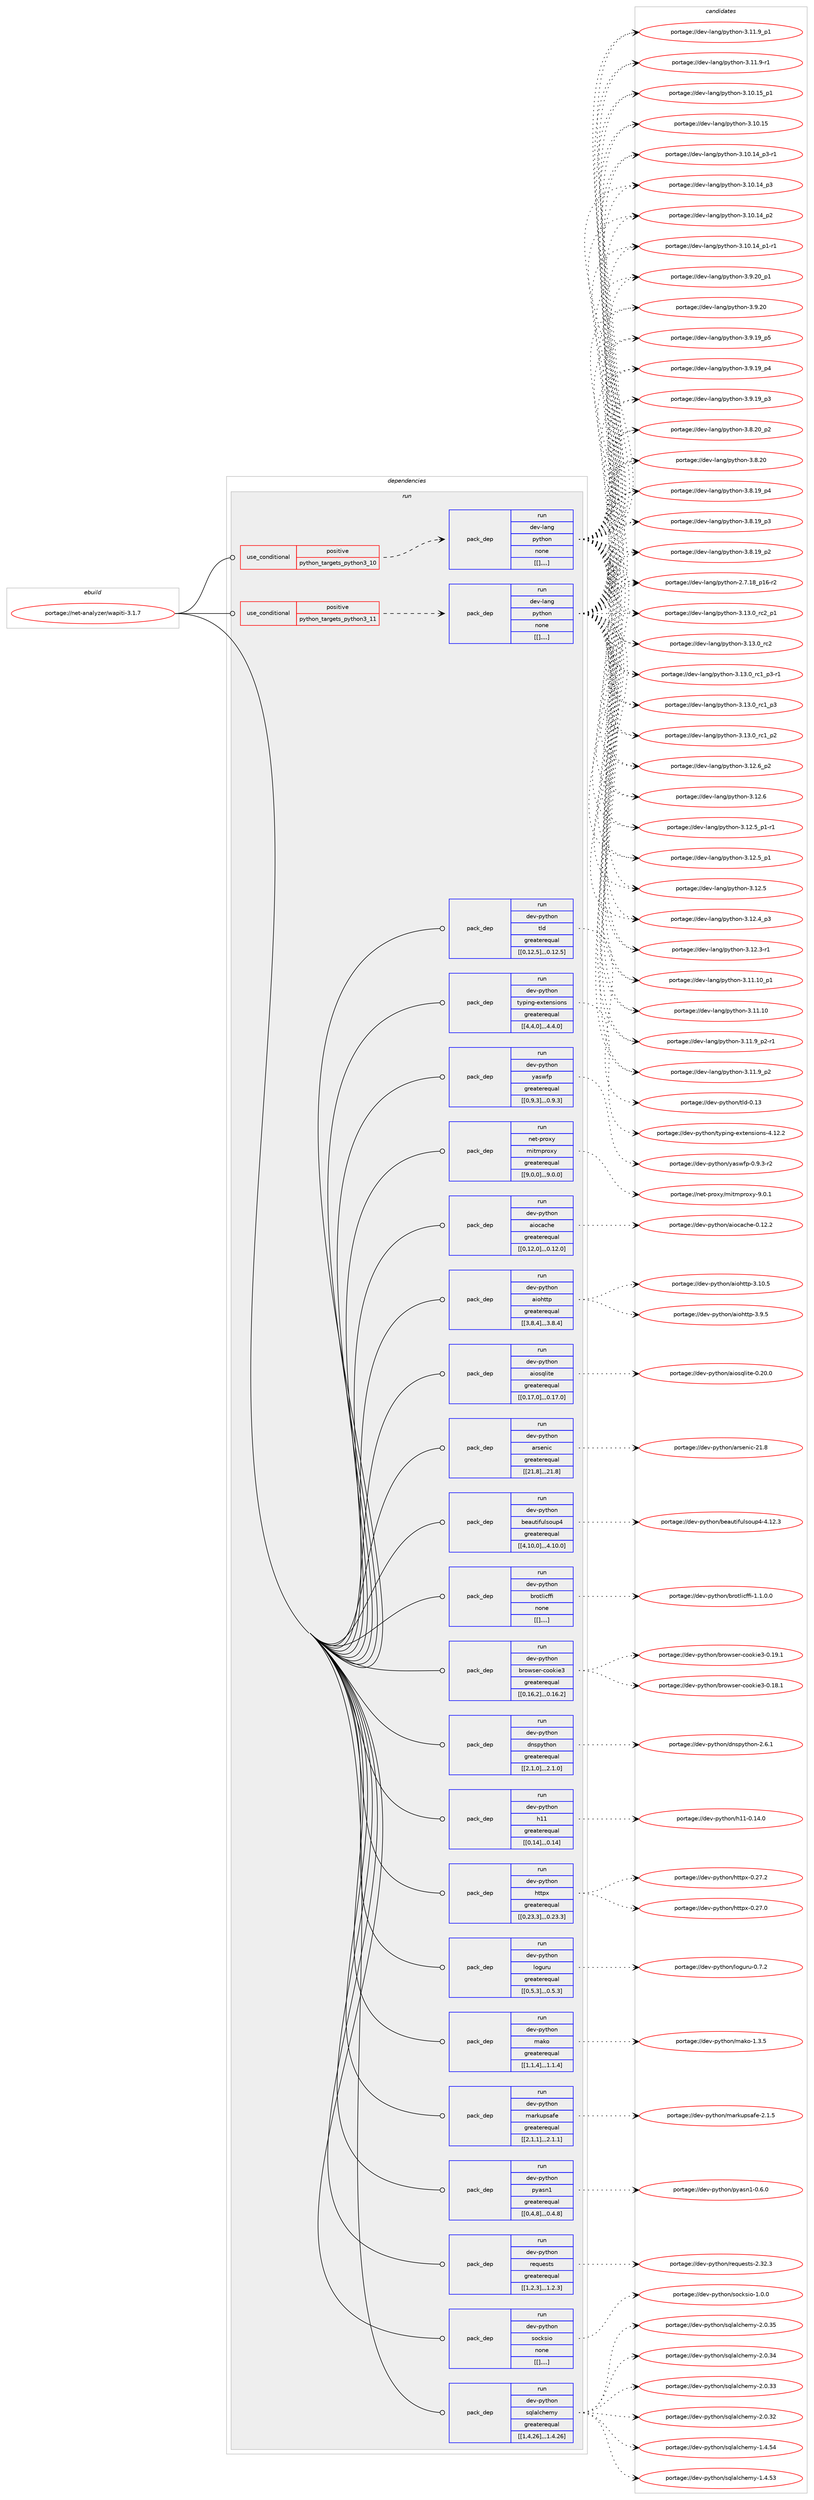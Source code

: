 digraph prolog {

# *************
# Graph options
# *************

newrank=true;
concentrate=true;
compound=true;
graph [rankdir=LR,fontname=Helvetica,fontsize=10,ranksep=1.5];#, ranksep=2.5, nodesep=0.2];
edge  [arrowhead=vee];
node  [fontname=Helvetica,fontsize=10];

# **********
# The ebuild
# **********

subgraph cluster_leftcol {
color=gray;
label=<<i>ebuild</i>>;
id [label="portage://net-analyzer/wapiti-3.1.7", color=red, width=4, href="../net-analyzer/wapiti-3.1.7.svg"];
}

# ****************
# The dependencies
# ****************

subgraph cluster_midcol {
color=gray;
label=<<i>dependencies</i>>;
subgraph cluster_compile {
fillcolor="#eeeeee";
style=filled;
label=<<i>compile</i>>;
}
subgraph cluster_compileandrun {
fillcolor="#eeeeee";
style=filled;
label=<<i>compile and run</i>>;
}
subgraph cluster_run {
fillcolor="#eeeeee";
style=filled;
label=<<i>run</i>>;
subgraph cond92633 {
dependency354184 [label=<<TABLE BORDER="0" CELLBORDER="1" CELLSPACING="0" CELLPADDING="4"><TR><TD ROWSPAN="3" CELLPADDING="10">use_conditional</TD></TR><TR><TD>positive</TD></TR><TR><TD>python_targets_python3_10</TD></TR></TABLE>>, shape=none, color=red];
subgraph pack258921 {
dependency354185 [label=<<TABLE BORDER="0" CELLBORDER="1" CELLSPACING="0" CELLPADDING="4" WIDTH="220"><TR><TD ROWSPAN="6" CELLPADDING="30">pack_dep</TD></TR><TR><TD WIDTH="110">run</TD></TR><TR><TD>dev-lang</TD></TR><TR><TD>python</TD></TR><TR><TD>none</TD></TR><TR><TD>[[],,,,]</TD></TR></TABLE>>, shape=none, color=blue];
}
dependency354184:e -> dependency354185:w [weight=20,style="dashed",arrowhead="vee"];
}
id:e -> dependency354184:w [weight=20,style="solid",arrowhead="odot"];
subgraph cond92634 {
dependency354186 [label=<<TABLE BORDER="0" CELLBORDER="1" CELLSPACING="0" CELLPADDING="4"><TR><TD ROWSPAN="3" CELLPADDING="10">use_conditional</TD></TR><TR><TD>positive</TD></TR><TR><TD>python_targets_python3_11</TD></TR></TABLE>>, shape=none, color=red];
subgraph pack258922 {
dependency354187 [label=<<TABLE BORDER="0" CELLBORDER="1" CELLSPACING="0" CELLPADDING="4" WIDTH="220"><TR><TD ROWSPAN="6" CELLPADDING="30">pack_dep</TD></TR><TR><TD WIDTH="110">run</TD></TR><TR><TD>dev-lang</TD></TR><TR><TD>python</TD></TR><TR><TD>none</TD></TR><TR><TD>[[],,,,]</TD></TR></TABLE>>, shape=none, color=blue];
}
dependency354186:e -> dependency354187:w [weight=20,style="dashed",arrowhead="vee"];
}
id:e -> dependency354186:w [weight=20,style="solid",arrowhead="odot"];
subgraph pack258923 {
dependency354188 [label=<<TABLE BORDER="0" CELLBORDER="1" CELLSPACING="0" CELLPADDING="4" WIDTH="220"><TR><TD ROWSPAN="6" CELLPADDING="30">pack_dep</TD></TR><TR><TD WIDTH="110">run</TD></TR><TR><TD>dev-python</TD></TR><TR><TD>aiocache</TD></TR><TR><TD>greaterequal</TD></TR><TR><TD>[[0,12,0],,,0.12.0]</TD></TR></TABLE>>, shape=none, color=blue];
}
id:e -> dependency354188:w [weight=20,style="solid",arrowhead="odot"];
subgraph pack258924 {
dependency354189 [label=<<TABLE BORDER="0" CELLBORDER="1" CELLSPACING="0" CELLPADDING="4" WIDTH="220"><TR><TD ROWSPAN="6" CELLPADDING="30">pack_dep</TD></TR><TR><TD WIDTH="110">run</TD></TR><TR><TD>dev-python</TD></TR><TR><TD>aiohttp</TD></TR><TR><TD>greaterequal</TD></TR><TR><TD>[[3,8,4],,,3.8.4]</TD></TR></TABLE>>, shape=none, color=blue];
}
id:e -> dependency354189:w [weight=20,style="solid",arrowhead="odot"];
subgraph pack258925 {
dependency354190 [label=<<TABLE BORDER="0" CELLBORDER="1" CELLSPACING="0" CELLPADDING="4" WIDTH="220"><TR><TD ROWSPAN="6" CELLPADDING="30">pack_dep</TD></TR><TR><TD WIDTH="110">run</TD></TR><TR><TD>dev-python</TD></TR><TR><TD>aiosqlite</TD></TR><TR><TD>greaterequal</TD></TR><TR><TD>[[0,17,0],,,0.17.0]</TD></TR></TABLE>>, shape=none, color=blue];
}
id:e -> dependency354190:w [weight=20,style="solid",arrowhead="odot"];
subgraph pack258926 {
dependency354191 [label=<<TABLE BORDER="0" CELLBORDER="1" CELLSPACING="0" CELLPADDING="4" WIDTH="220"><TR><TD ROWSPAN="6" CELLPADDING="30">pack_dep</TD></TR><TR><TD WIDTH="110">run</TD></TR><TR><TD>dev-python</TD></TR><TR><TD>arsenic</TD></TR><TR><TD>greaterequal</TD></TR><TR><TD>[[21,8],,,21.8]</TD></TR></TABLE>>, shape=none, color=blue];
}
id:e -> dependency354191:w [weight=20,style="solid",arrowhead="odot"];
subgraph pack258927 {
dependency354192 [label=<<TABLE BORDER="0" CELLBORDER="1" CELLSPACING="0" CELLPADDING="4" WIDTH="220"><TR><TD ROWSPAN="6" CELLPADDING="30">pack_dep</TD></TR><TR><TD WIDTH="110">run</TD></TR><TR><TD>dev-python</TD></TR><TR><TD>beautifulsoup4</TD></TR><TR><TD>greaterequal</TD></TR><TR><TD>[[4,10,0],,,4.10.0]</TD></TR></TABLE>>, shape=none, color=blue];
}
id:e -> dependency354192:w [weight=20,style="solid",arrowhead="odot"];
subgraph pack258928 {
dependency354193 [label=<<TABLE BORDER="0" CELLBORDER="1" CELLSPACING="0" CELLPADDING="4" WIDTH="220"><TR><TD ROWSPAN="6" CELLPADDING="30">pack_dep</TD></TR><TR><TD WIDTH="110">run</TD></TR><TR><TD>dev-python</TD></TR><TR><TD>brotlicffi</TD></TR><TR><TD>none</TD></TR><TR><TD>[[],,,,]</TD></TR></TABLE>>, shape=none, color=blue];
}
id:e -> dependency354193:w [weight=20,style="solid",arrowhead="odot"];
subgraph pack258929 {
dependency354194 [label=<<TABLE BORDER="0" CELLBORDER="1" CELLSPACING="0" CELLPADDING="4" WIDTH="220"><TR><TD ROWSPAN="6" CELLPADDING="30">pack_dep</TD></TR><TR><TD WIDTH="110">run</TD></TR><TR><TD>dev-python</TD></TR><TR><TD>browser-cookie3</TD></TR><TR><TD>greaterequal</TD></TR><TR><TD>[[0,16,2],,,0.16.2]</TD></TR></TABLE>>, shape=none, color=blue];
}
id:e -> dependency354194:w [weight=20,style="solid",arrowhead="odot"];
subgraph pack258930 {
dependency354195 [label=<<TABLE BORDER="0" CELLBORDER="1" CELLSPACING="0" CELLPADDING="4" WIDTH="220"><TR><TD ROWSPAN="6" CELLPADDING="30">pack_dep</TD></TR><TR><TD WIDTH="110">run</TD></TR><TR><TD>dev-python</TD></TR><TR><TD>dnspython</TD></TR><TR><TD>greaterequal</TD></TR><TR><TD>[[2,1,0],,,2.1.0]</TD></TR></TABLE>>, shape=none, color=blue];
}
id:e -> dependency354195:w [weight=20,style="solid",arrowhead="odot"];
subgraph pack258931 {
dependency354196 [label=<<TABLE BORDER="0" CELLBORDER="1" CELLSPACING="0" CELLPADDING="4" WIDTH="220"><TR><TD ROWSPAN="6" CELLPADDING="30">pack_dep</TD></TR><TR><TD WIDTH="110">run</TD></TR><TR><TD>dev-python</TD></TR><TR><TD>h11</TD></TR><TR><TD>greaterequal</TD></TR><TR><TD>[[0,14],,,0.14]</TD></TR></TABLE>>, shape=none, color=blue];
}
id:e -> dependency354196:w [weight=20,style="solid",arrowhead="odot"];
subgraph pack258932 {
dependency354197 [label=<<TABLE BORDER="0" CELLBORDER="1" CELLSPACING="0" CELLPADDING="4" WIDTH="220"><TR><TD ROWSPAN="6" CELLPADDING="30">pack_dep</TD></TR><TR><TD WIDTH="110">run</TD></TR><TR><TD>dev-python</TD></TR><TR><TD>httpx</TD></TR><TR><TD>greaterequal</TD></TR><TR><TD>[[0,23,3],,,0.23.3]</TD></TR></TABLE>>, shape=none, color=blue];
}
id:e -> dependency354197:w [weight=20,style="solid",arrowhead="odot"];
subgraph pack258933 {
dependency354198 [label=<<TABLE BORDER="0" CELLBORDER="1" CELLSPACING="0" CELLPADDING="4" WIDTH="220"><TR><TD ROWSPAN="6" CELLPADDING="30">pack_dep</TD></TR><TR><TD WIDTH="110">run</TD></TR><TR><TD>dev-python</TD></TR><TR><TD>loguru</TD></TR><TR><TD>greaterequal</TD></TR><TR><TD>[[0,5,3],,,0.5.3]</TD></TR></TABLE>>, shape=none, color=blue];
}
id:e -> dependency354198:w [weight=20,style="solid",arrowhead="odot"];
subgraph pack258934 {
dependency354199 [label=<<TABLE BORDER="0" CELLBORDER="1" CELLSPACING="0" CELLPADDING="4" WIDTH="220"><TR><TD ROWSPAN="6" CELLPADDING="30">pack_dep</TD></TR><TR><TD WIDTH="110">run</TD></TR><TR><TD>dev-python</TD></TR><TR><TD>mako</TD></TR><TR><TD>greaterequal</TD></TR><TR><TD>[[1,1,4],,,1.1.4]</TD></TR></TABLE>>, shape=none, color=blue];
}
id:e -> dependency354199:w [weight=20,style="solid",arrowhead="odot"];
subgraph pack258935 {
dependency354200 [label=<<TABLE BORDER="0" CELLBORDER="1" CELLSPACING="0" CELLPADDING="4" WIDTH="220"><TR><TD ROWSPAN="6" CELLPADDING="30">pack_dep</TD></TR><TR><TD WIDTH="110">run</TD></TR><TR><TD>dev-python</TD></TR><TR><TD>markupsafe</TD></TR><TR><TD>greaterequal</TD></TR><TR><TD>[[2,1,1],,,2.1.1]</TD></TR></TABLE>>, shape=none, color=blue];
}
id:e -> dependency354200:w [weight=20,style="solid",arrowhead="odot"];
subgraph pack258936 {
dependency354201 [label=<<TABLE BORDER="0" CELLBORDER="1" CELLSPACING="0" CELLPADDING="4" WIDTH="220"><TR><TD ROWSPAN="6" CELLPADDING="30">pack_dep</TD></TR><TR><TD WIDTH="110">run</TD></TR><TR><TD>dev-python</TD></TR><TR><TD>pyasn1</TD></TR><TR><TD>greaterequal</TD></TR><TR><TD>[[0,4,8],,,0.4.8]</TD></TR></TABLE>>, shape=none, color=blue];
}
id:e -> dependency354201:w [weight=20,style="solid",arrowhead="odot"];
subgraph pack258937 {
dependency354202 [label=<<TABLE BORDER="0" CELLBORDER="1" CELLSPACING="0" CELLPADDING="4" WIDTH="220"><TR><TD ROWSPAN="6" CELLPADDING="30">pack_dep</TD></TR><TR><TD WIDTH="110">run</TD></TR><TR><TD>dev-python</TD></TR><TR><TD>requests</TD></TR><TR><TD>greaterequal</TD></TR><TR><TD>[[1,2,3],,,1.2.3]</TD></TR></TABLE>>, shape=none, color=blue];
}
id:e -> dependency354202:w [weight=20,style="solid",arrowhead="odot"];
subgraph pack258938 {
dependency354203 [label=<<TABLE BORDER="0" CELLBORDER="1" CELLSPACING="0" CELLPADDING="4" WIDTH="220"><TR><TD ROWSPAN="6" CELLPADDING="30">pack_dep</TD></TR><TR><TD WIDTH="110">run</TD></TR><TR><TD>dev-python</TD></TR><TR><TD>socksio</TD></TR><TR><TD>none</TD></TR><TR><TD>[[],,,,]</TD></TR></TABLE>>, shape=none, color=blue];
}
id:e -> dependency354203:w [weight=20,style="solid",arrowhead="odot"];
subgraph pack258939 {
dependency354204 [label=<<TABLE BORDER="0" CELLBORDER="1" CELLSPACING="0" CELLPADDING="4" WIDTH="220"><TR><TD ROWSPAN="6" CELLPADDING="30">pack_dep</TD></TR><TR><TD WIDTH="110">run</TD></TR><TR><TD>dev-python</TD></TR><TR><TD>sqlalchemy</TD></TR><TR><TD>greaterequal</TD></TR><TR><TD>[[1,4,26],,,1.4.26]</TD></TR></TABLE>>, shape=none, color=blue];
}
id:e -> dependency354204:w [weight=20,style="solid",arrowhead="odot"];
subgraph pack258940 {
dependency354205 [label=<<TABLE BORDER="0" CELLBORDER="1" CELLSPACING="0" CELLPADDING="4" WIDTH="220"><TR><TD ROWSPAN="6" CELLPADDING="30">pack_dep</TD></TR><TR><TD WIDTH="110">run</TD></TR><TR><TD>dev-python</TD></TR><TR><TD>tld</TD></TR><TR><TD>greaterequal</TD></TR><TR><TD>[[0,12,5],,,0.12.5]</TD></TR></TABLE>>, shape=none, color=blue];
}
id:e -> dependency354205:w [weight=20,style="solid",arrowhead="odot"];
subgraph pack258941 {
dependency354206 [label=<<TABLE BORDER="0" CELLBORDER="1" CELLSPACING="0" CELLPADDING="4" WIDTH="220"><TR><TD ROWSPAN="6" CELLPADDING="30">pack_dep</TD></TR><TR><TD WIDTH="110">run</TD></TR><TR><TD>dev-python</TD></TR><TR><TD>typing-extensions</TD></TR><TR><TD>greaterequal</TD></TR><TR><TD>[[4,4,0],,,4.4.0]</TD></TR></TABLE>>, shape=none, color=blue];
}
id:e -> dependency354206:w [weight=20,style="solid",arrowhead="odot"];
subgraph pack258942 {
dependency354207 [label=<<TABLE BORDER="0" CELLBORDER="1" CELLSPACING="0" CELLPADDING="4" WIDTH="220"><TR><TD ROWSPAN="6" CELLPADDING="30">pack_dep</TD></TR><TR><TD WIDTH="110">run</TD></TR><TR><TD>dev-python</TD></TR><TR><TD>yaswfp</TD></TR><TR><TD>greaterequal</TD></TR><TR><TD>[[0,9,3],,,0.9.3]</TD></TR></TABLE>>, shape=none, color=blue];
}
id:e -> dependency354207:w [weight=20,style="solid",arrowhead="odot"];
subgraph pack258943 {
dependency354208 [label=<<TABLE BORDER="0" CELLBORDER="1" CELLSPACING="0" CELLPADDING="4" WIDTH="220"><TR><TD ROWSPAN="6" CELLPADDING="30">pack_dep</TD></TR><TR><TD WIDTH="110">run</TD></TR><TR><TD>net-proxy</TD></TR><TR><TD>mitmproxy</TD></TR><TR><TD>greaterequal</TD></TR><TR><TD>[[9,0,0],,,9.0.0]</TD></TR></TABLE>>, shape=none, color=blue];
}
id:e -> dependency354208:w [weight=20,style="solid",arrowhead="odot"];
}
}

# **************
# The candidates
# **************

subgraph cluster_choices {
rank=same;
color=gray;
label=<<i>candidates</i>>;

subgraph choice258921 {
color=black;
nodesep=1;
choice100101118451089711010347112121116104111110455146495146489511499509511249 [label="portage://dev-lang/python-3.13.0_rc2_p1", color=red, width=4,href="../dev-lang/python-3.13.0_rc2_p1.svg"];
choice10010111845108971101034711212111610411111045514649514648951149950 [label="portage://dev-lang/python-3.13.0_rc2", color=red, width=4,href="../dev-lang/python-3.13.0_rc2.svg"];
choice1001011184510897110103471121211161041111104551464951464895114994995112514511449 [label="portage://dev-lang/python-3.13.0_rc1_p3-r1", color=red, width=4,href="../dev-lang/python-3.13.0_rc1_p3-r1.svg"];
choice100101118451089711010347112121116104111110455146495146489511499499511251 [label="portage://dev-lang/python-3.13.0_rc1_p3", color=red, width=4,href="../dev-lang/python-3.13.0_rc1_p3.svg"];
choice100101118451089711010347112121116104111110455146495146489511499499511250 [label="portage://dev-lang/python-3.13.0_rc1_p2", color=red, width=4,href="../dev-lang/python-3.13.0_rc1_p2.svg"];
choice100101118451089711010347112121116104111110455146495046549511250 [label="portage://dev-lang/python-3.12.6_p2", color=red, width=4,href="../dev-lang/python-3.12.6_p2.svg"];
choice10010111845108971101034711212111610411111045514649504654 [label="portage://dev-lang/python-3.12.6", color=red, width=4,href="../dev-lang/python-3.12.6.svg"];
choice1001011184510897110103471121211161041111104551464950465395112494511449 [label="portage://dev-lang/python-3.12.5_p1-r1", color=red, width=4,href="../dev-lang/python-3.12.5_p1-r1.svg"];
choice100101118451089711010347112121116104111110455146495046539511249 [label="portage://dev-lang/python-3.12.5_p1", color=red, width=4,href="../dev-lang/python-3.12.5_p1.svg"];
choice10010111845108971101034711212111610411111045514649504653 [label="portage://dev-lang/python-3.12.5", color=red, width=4,href="../dev-lang/python-3.12.5.svg"];
choice100101118451089711010347112121116104111110455146495046529511251 [label="portage://dev-lang/python-3.12.4_p3", color=red, width=4,href="../dev-lang/python-3.12.4_p3.svg"];
choice100101118451089711010347112121116104111110455146495046514511449 [label="portage://dev-lang/python-3.12.3-r1", color=red, width=4,href="../dev-lang/python-3.12.3-r1.svg"];
choice10010111845108971101034711212111610411111045514649494649489511249 [label="portage://dev-lang/python-3.11.10_p1", color=red, width=4,href="../dev-lang/python-3.11.10_p1.svg"];
choice1001011184510897110103471121211161041111104551464949464948 [label="portage://dev-lang/python-3.11.10", color=red, width=4,href="../dev-lang/python-3.11.10.svg"];
choice1001011184510897110103471121211161041111104551464949465795112504511449 [label="portage://dev-lang/python-3.11.9_p2-r1", color=red, width=4,href="../dev-lang/python-3.11.9_p2-r1.svg"];
choice100101118451089711010347112121116104111110455146494946579511250 [label="portage://dev-lang/python-3.11.9_p2", color=red, width=4,href="../dev-lang/python-3.11.9_p2.svg"];
choice100101118451089711010347112121116104111110455146494946579511249 [label="portage://dev-lang/python-3.11.9_p1", color=red, width=4,href="../dev-lang/python-3.11.9_p1.svg"];
choice100101118451089711010347112121116104111110455146494946574511449 [label="portage://dev-lang/python-3.11.9-r1", color=red, width=4,href="../dev-lang/python-3.11.9-r1.svg"];
choice10010111845108971101034711212111610411111045514649484649539511249 [label="portage://dev-lang/python-3.10.15_p1", color=red, width=4,href="../dev-lang/python-3.10.15_p1.svg"];
choice1001011184510897110103471121211161041111104551464948464953 [label="portage://dev-lang/python-3.10.15", color=red, width=4,href="../dev-lang/python-3.10.15.svg"];
choice100101118451089711010347112121116104111110455146494846495295112514511449 [label="portage://dev-lang/python-3.10.14_p3-r1", color=red, width=4,href="../dev-lang/python-3.10.14_p3-r1.svg"];
choice10010111845108971101034711212111610411111045514649484649529511251 [label="portage://dev-lang/python-3.10.14_p3", color=red, width=4,href="../dev-lang/python-3.10.14_p3.svg"];
choice10010111845108971101034711212111610411111045514649484649529511250 [label="portage://dev-lang/python-3.10.14_p2", color=red, width=4,href="../dev-lang/python-3.10.14_p2.svg"];
choice100101118451089711010347112121116104111110455146494846495295112494511449 [label="portage://dev-lang/python-3.10.14_p1-r1", color=red, width=4,href="../dev-lang/python-3.10.14_p1-r1.svg"];
choice100101118451089711010347112121116104111110455146574650489511249 [label="portage://dev-lang/python-3.9.20_p1", color=red, width=4,href="../dev-lang/python-3.9.20_p1.svg"];
choice10010111845108971101034711212111610411111045514657465048 [label="portage://dev-lang/python-3.9.20", color=red, width=4,href="../dev-lang/python-3.9.20.svg"];
choice100101118451089711010347112121116104111110455146574649579511253 [label="portage://dev-lang/python-3.9.19_p5", color=red, width=4,href="../dev-lang/python-3.9.19_p5.svg"];
choice100101118451089711010347112121116104111110455146574649579511252 [label="portage://dev-lang/python-3.9.19_p4", color=red, width=4,href="../dev-lang/python-3.9.19_p4.svg"];
choice100101118451089711010347112121116104111110455146574649579511251 [label="portage://dev-lang/python-3.9.19_p3", color=red, width=4,href="../dev-lang/python-3.9.19_p3.svg"];
choice100101118451089711010347112121116104111110455146564650489511250 [label="portage://dev-lang/python-3.8.20_p2", color=red, width=4,href="../dev-lang/python-3.8.20_p2.svg"];
choice10010111845108971101034711212111610411111045514656465048 [label="portage://dev-lang/python-3.8.20", color=red, width=4,href="../dev-lang/python-3.8.20.svg"];
choice100101118451089711010347112121116104111110455146564649579511252 [label="portage://dev-lang/python-3.8.19_p4", color=red, width=4,href="../dev-lang/python-3.8.19_p4.svg"];
choice100101118451089711010347112121116104111110455146564649579511251 [label="portage://dev-lang/python-3.8.19_p3", color=red, width=4,href="../dev-lang/python-3.8.19_p3.svg"];
choice100101118451089711010347112121116104111110455146564649579511250 [label="portage://dev-lang/python-3.8.19_p2", color=red, width=4,href="../dev-lang/python-3.8.19_p2.svg"];
choice100101118451089711010347112121116104111110455046554649569511249544511450 [label="portage://dev-lang/python-2.7.18_p16-r2", color=red, width=4,href="../dev-lang/python-2.7.18_p16-r2.svg"];
dependency354185:e -> choice100101118451089711010347112121116104111110455146495146489511499509511249:w [style=dotted,weight="100"];
dependency354185:e -> choice10010111845108971101034711212111610411111045514649514648951149950:w [style=dotted,weight="100"];
dependency354185:e -> choice1001011184510897110103471121211161041111104551464951464895114994995112514511449:w [style=dotted,weight="100"];
dependency354185:e -> choice100101118451089711010347112121116104111110455146495146489511499499511251:w [style=dotted,weight="100"];
dependency354185:e -> choice100101118451089711010347112121116104111110455146495146489511499499511250:w [style=dotted,weight="100"];
dependency354185:e -> choice100101118451089711010347112121116104111110455146495046549511250:w [style=dotted,weight="100"];
dependency354185:e -> choice10010111845108971101034711212111610411111045514649504654:w [style=dotted,weight="100"];
dependency354185:e -> choice1001011184510897110103471121211161041111104551464950465395112494511449:w [style=dotted,weight="100"];
dependency354185:e -> choice100101118451089711010347112121116104111110455146495046539511249:w [style=dotted,weight="100"];
dependency354185:e -> choice10010111845108971101034711212111610411111045514649504653:w [style=dotted,weight="100"];
dependency354185:e -> choice100101118451089711010347112121116104111110455146495046529511251:w [style=dotted,weight="100"];
dependency354185:e -> choice100101118451089711010347112121116104111110455146495046514511449:w [style=dotted,weight="100"];
dependency354185:e -> choice10010111845108971101034711212111610411111045514649494649489511249:w [style=dotted,weight="100"];
dependency354185:e -> choice1001011184510897110103471121211161041111104551464949464948:w [style=dotted,weight="100"];
dependency354185:e -> choice1001011184510897110103471121211161041111104551464949465795112504511449:w [style=dotted,weight="100"];
dependency354185:e -> choice100101118451089711010347112121116104111110455146494946579511250:w [style=dotted,weight="100"];
dependency354185:e -> choice100101118451089711010347112121116104111110455146494946579511249:w [style=dotted,weight="100"];
dependency354185:e -> choice100101118451089711010347112121116104111110455146494946574511449:w [style=dotted,weight="100"];
dependency354185:e -> choice10010111845108971101034711212111610411111045514649484649539511249:w [style=dotted,weight="100"];
dependency354185:e -> choice1001011184510897110103471121211161041111104551464948464953:w [style=dotted,weight="100"];
dependency354185:e -> choice100101118451089711010347112121116104111110455146494846495295112514511449:w [style=dotted,weight="100"];
dependency354185:e -> choice10010111845108971101034711212111610411111045514649484649529511251:w [style=dotted,weight="100"];
dependency354185:e -> choice10010111845108971101034711212111610411111045514649484649529511250:w [style=dotted,weight="100"];
dependency354185:e -> choice100101118451089711010347112121116104111110455146494846495295112494511449:w [style=dotted,weight="100"];
dependency354185:e -> choice100101118451089711010347112121116104111110455146574650489511249:w [style=dotted,weight="100"];
dependency354185:e -> choice10010111845108971101034711212111610411111045514657465048:w [style=dotted,weight="100"];
dependency354185:e -> choice100101118451089711010347112121116104111110455146574649579511253:w [style=dotted,weight="100"];
dependency354185:e -> choice100101118451089711010347112121116104111110455146574649579511252:w [style=dotted,weight="100"];
dependency354185:e -> choice100101118451089711010347112121116104111110455146574649579511251:w [style=dotted,weight="100"];
dependency354185:e -> choice100101118451089711010347112121116104111110455146564650489511250:w [style=dotted,weight="100"];
dependency354185:e -> choice10010111845108971101034711212111610411111045514656465048:w [style=dotted,weight="100"];
dependency354185:e -> choice100101118451089711010347112121116104111110455146564649579511252:w [style=dotted,weight="100"];
dependency354185:e -> choice100101118451089711010347112121116104111110455146564649579511251:w [style=dotted,weight="100"];
dependency354185:e -> choice100101118451089711010347112121116104111110455146564649579511250:w [style=dotted,weight="100"];
dependency354185:e -> choice100101118451089711010347112121116104111110455046554649569511249544511450:w [style=dotted,weight="100"];
}
subgraph choice258922 {
color=black;
nodesep=1;
choice100101118451089711010347112121116104111110455146495146489511499509511249 [label="portage://dev-lang/python-3.13.0_rc2_p1", color=red, width=4,href="../dev-lang/python-3.13.0_rc2_p1.svg"];
choice10010111845108971101034711212111610411111045514649514648951149950 [label="portage://dev-lang/python-3.13.0_rc2", color=red, width=4,href="../dev-lang/python-3.13.0_rc2.svg"];
choice1001011184510897110103471121211161041111104551464951464895114994995112514511449 [label="portage://dev-lang/python-3.13.0_rc1_p3-r1", color=red, width=4,href="../dev-lang/python-3.13.0_rc1_p3-r1.svg"];
choice100101118451089711010347112121116104111110455146495146489511499499511251 [label="portage://dev-lang/python-3.13.0_rc1_p3", color=red, width=4,href="../dev-lang/python-3.13.0_rc1_p3.svg"];
choice100101118451089711010347112121116104111110455146495146489511499499511250 [label="portage://dev-lang/python-3.13.0_rc1_p2", color=red, width=4,href="../dev-lang/python-3.13.0_rc1_p2.svg"];
choice100101118451089711010347112121116104111110455146495046549511250 [label="portage://dev-lang/python-3.12.6_p2", color=red, width=4,href="../dev-lang/python-3.12.6_p2.svg"];
choice10010111845108971101034711212111610411111045514649504654 [label="portage://dev-lang/python-3.12.6", color=red, width=4,href="../dev-lang/python-3.12.6.svg"];
choice1001011184510897110103471121211161041111104551464950465395112494511449 [label="portage://dev-lang/python-3.12.5_p1-r1", color=red, width=4,href="../dev-lang/python-3.12.5_p1-r1.svg"];
choice100101118451089711010347112121116104111110455146495046539511249 [label="portage://dev-lang/python-3.12.5_p1", color=red, width=4,href="../dev-lang/python-3.12.5_p1.svg"];
choice10010111845108971101034711212111610411111045514649504653 [label="portage://dev-lang/python-3.12.5", color=red, width=4,href="../dev-lang/python-3.12.5.svg"];
choice100101118451089711010347112121116104111110455146495046529511251 [label="portage://dev-lang/python-3.12.4_p3", color=red, width=4,href="../dev-lang/python-3.12.4_p3.svg"];
choice100101118451089711010347112121116104111110455146495046514511449 [label="portage://dev-lang/python-3.12.3-r1", color=red, width=4,href="../dev-lang/python-3.12.3-r1.svg"];
choice10010111845108971101034711212111610411111045514649494649489511249 [label="portage://dev-lang/python-3.11.10_p1", color=red, width=4,href="../dev-lang/python-3.11.10_p1.svg"];
choice1001011184510897110103471121211161041111104551464949464948 [label="portage://dev-lang/python-3.11.10", color=red, width=4,href="../dev-lang/python-3.11.10.svg"];
choice1001011184510897110103471121211161041111104551464949465795112504511449 [label="portage://dev-lang/python-3.11.9_p2-r1", color=red, width=4,href="../dev-lang/python-3.11.9_p2-r1.svg"];
choice100101118451089711010347112121116104111110455146494946579511250 [label="portage://dev-lang/python-3.11.9_p2", color=red, width=4,href="../dev-lang/python-3.11.9_p2.svg"];
choice100101118451089711010347112121116104111110455146494946579511249 [label="portage://dev-lang/python-3.11.9_p1", color=red, width=4,href="../dev-lang/python-3.11.9_p1.svg"];
choice100101118451089711010347112121116104111110455146494946574511449 [label="portage://dev-lang/python-3.11.9-r1", color=red, width=4,href="../dev-lang/python-3.11.9-r1.svg"];
choice10010111845108971101034711212111610411111045514649484649539511249 [label="portage://dev-lang/python-3.10.15_p1", color=red, width=4,href="../dev-lang/python-3.10.15_p1.svg"];
choice1001011184510897110103471121211161041111104551464948464953 [label="portage://dev-lang/python-3.10.15", color=red, width=4,href="../dev-lang/python-3.10.15.svg"];
choice100101118451089711010347112121116104111110455146494846495295112514511449 [label="portage://dev-lang/python-3.10.14_p3-r1", color=red, width=4,href="../dev-lang/python-3.10.14_p3-r1.svg"];
choice10010111845108971101034711212111610411111045514649484649529511251 [label="portage://dev-lang/python-3.10.14_p3", color=red, width=4,href="../dev-lang/python-3.10.14_p3.svg"];
choice10010111845108971101034711212111610411111045514649484649529511250 [label="portage://dev-lang/python-3.10.14_p2", color=red, width=4,href="../dev-lang/python-3.10.14_p2.svg"];
choice100101118451089711010347112121116104111110455146494846495295112494511449 [label="portage://dev-lang/python-3.10.14_p1-r1", color=red, width=4,href="../dev-lang/python-3.10.14_p1-r1.svg"];
choice100101118451089711010347112121116104111110455146574650489511249 [label="portage://dev-lang/python-3.9.20_p1", color=red, width=4,href="../dev-lang/python-3.9.20_p1.svg"];
choice10010111845108971101034711212111610411111045514657465048 [label="portage://dev-lang/python-3.9.20", color=red, width=4,href="../dev-lang/python-3.9.20.svg"];
choice100101118451089711010347112121116104111110455146574649579511253 [label="portage://dev-lang/python-3.9.19_p5", color=red, width=4,href="../dev-lang/python-3.9.19_p5.svg"];
choice100101118451089711010347112121116104111110455146574649579511252 [label="portage://dev-lang/python-3.9.19_p4", color=red, width=4,href="../dev-lang/python-3.9.19_p4.svg"];
choice100101118451089711010347112121116104111110455146574649579511251 [label="portage://dev-lang/python-3.9.19_p3", color=red, width=4,href="../dev-lang/python-3.9.19_p3.svg"];
choice100101118451089711010347112121116104111110455146564650489511250 [label="portage://dev-lang/python-3.8.20_p2", color=red, width=4,href="../dev-lang/python-3.8.20_p2.svg"];
choice10010111845108971101034711212111610411111045514656465048 [label="portage://dev-lang/python-3.8.20", color=red, width=4,href="../dev-lang/python-3.8.20.svg"];
choice100101118451089711010347112121116104111110455146564649579511252 [label="portage://dev-lang/python-3.8.19_p4", color=red, width=4,href="../dev-lang/python-3.8.19_p4.svg"];
choice100101118451089711010347112121116104111110455146564649579511251 [label="portage://dev-lang/python-3.8.19_p3", color=red, width=4,href="../dev-lang/python-3.8.19_p3.svg"];
choice100101118451089711010347112121116104111110455146564649579511250 [label="portage://dev-lang/python-3.8.19_p2", color=red, width=4,href="../dev-lang/python-3.8.19_p2.svg"];
choice100101118451089711010347112121116104111110455046554649569511249544511450 [label="portage://dev-lang/python-2.7.18_p16-r2", color=red, width=4,href="../dev-lang/python-2.7.18_p16-r2.svg"];
dependency354187:e -> choice100101118451089711010347112121116104111110455146495146489511499509511249:w [style=dotted,weight="100"];
dependency354187:e -> choice10010111845108971101034711212111610411111045514649514648951149950:w [style=dotted,weight="100"];
dependency354187:e -> choice1001011184510897110103471121211161041111104551464951464895114994995112514511449:w [style=dotted,weight="100"];
dependency354187:e -> choice100101118451089711010347112121116104111110455146495146489511499499511251:w [style=dotted,weight="100"];
dependency354187:e -> choice100101118451089711010347112121116104111110455146495146489511499499511250:w [style=dotted,weight="100"];
dependency354187:e -> choice100101118451089711010347112121116104111110455146495046549511250:w [style=dotted,weight="100"];
dependency354187:e -> choice10010111845108971101034711212111610411111045514649504654:w [style=dotted,weight="100"];
dependency354187:e -> choice1001011184510897110103471121211161041111104551464950465395112494511449:w [style=dotted,weight="100"];
dependency354187:e -> choice100101118451089711010347112121116104111110455146495046539511249:w [style=dotted,weight="100"];
dependency354187:e -> choice10010111845108971101034711212111610411111045514649504653:w [style=dotted,weight="100"];
dependency354187:e -> choice100101118451089711010347112121116104111110455146495046529511251:w [style=dotted,weight="100"];
dependency354187:e -> choice100101118451089711010347112121116104111110455146495046514511449:w [style=dotted,weight="100"];
dependency354187:e -> choice10010111845108971101034711212111610411111045514649494649489511249:w [style=dotted,weight="100"];
dependency354187:e -> choice1001011184510897110103471121211161041111104551464949464948:w [style=dotted,weight="100"];
dependency354187:e -> choice1001011184510897110103471121211161041111104551464949465795112504511449:w [style=dotted,weight="100"];
dependency354187:e -> choice100101118451089711010347112121116104111110455146494946579511250:w [style=dotted,weight="100"];
dependency354187:e -> choice100101118451089711010347112121116104111110455146494946579511249:w [style=dotted,weight="100"];
dependency354187:e -> choice100101118451089711010347112121116104111110455146494946574511449:w [style=dotted,weight="100"];
dependency354187:e -> choice10010111845108971101034711212111610411111045514649484649539511249:w [style=dotted,weight="100"];
dependency354187:e -> choice1001011184510897110103471121211161041111104551464948464953:w [style=dotted,weight="100"];
dependency354187:e -> choice100101118451089711010347112121116104111110455146494846495295112514511449:w [style=dotted,weight="100"];
dependency354187:e -> choice10010111845108971101034711212111610411111045514649484649529511251:w [style=dotted,weight="100"];
dependency354187:e -> choice10010111845108971101034711212111610411111045514649484649529511250:w [style=dotted,weight="100"];
dependency354187:e -> choice100101118451089711010347112121116104111110455146494846495295112494511449:w [style=dotted,weight="100"];
dependency354187:e -> choice100101118451089711010347112121116104111110455146574650489511249:w [style=dotted,weight="100"];
dependency354187:e -> choice10010111845108971101034711212111610411111045514657465048:w [style=dotted,weight="100"];
dependency354187:e -> choice100101118451089711010347112121116104111110455146574649579511253:w [style=dotted,weight="100"];
dependency354187:e -> choice100101118451089711010347112121116104111110455146574649579511252:w [style=dotted,weight="100"];
dependency354187:e -> choice100101118451089711010347112121116104111110455146574649579511251:w [style=dotted,weight="100"];
dependency354187:e -> choice100101118451089711010347112121116104111110455146564650489511250:w [style=dotted,weight="100"];
dependency354187:e -> choice10010111845108971101034711212111610411111045514656465048:w [style=dotted,weight="100"];
dependency354187:e -> choice100101118451089711010347112121116104111110455146564649579511252:w [style=dotted,weight="100"];
dependency354187:e -> choice100101118451089711010347112121116104111110455146564649579511251:w [style=dotted,weight="100"];
dependency354187:e -> choice100101118451089711010347112121116104111110455146564649579511250:w [style=dotted,weight="100"];
dependency354187:e -> choice100101118451089711010347112121116104111110455046554649569511249544511450:w [style=dotted,weight="100"];
}
subgraph choice258923 {
color=black;
nodesep=1;
choice10010111845112121116104111110479710511199979910410145484649504650 [label="portage://dev-python/aiocache-0.12.2", color=red, width=4,href="../dev-python/aiocache-0.12.2.svg"];
dependency354188:e -> choice10010111845112121116104111110479710511199979910410145484649504650:w [style=dotted,weight="100"];
}
subgraph choice258924 {
color=black;
nodesep=1;
choice10010111845112121116104111110479710511110411611611245514649484653 [label="portage://dev-python/aiohttp-3.10.5", color=red, width=4,href="../dev-python/aiohttp-3.10.5.svg"];
choice100101118451121211161041111104797105111104116116112455146574653 [label="portage://dev-python/aiohttp-3.9.5", color=red, width=4,href="../dev-python/aiohttp-3.9.5.svg"];
dependency354189:e -> choice10010111845112121116104111110479710511110411611611245514649484653:w [style=dotted,weight="100"];
dependency354189:e -> choice100101118451121211161041111104797105111104116116112455146574653:w [style=dotted,weight="100"];
}
subgraph choice258925 {
color=black;
nodesep=1;
choice10010111845112121116104111110479710511111511310810511610145484650484648 [label="portage://dev-python/aiosqlite-0.20.0", color=red, width=4,href="../dev-python/aiosqlite-0.20.0.svg"];
dependency354190:e -> choice10010111845112121116104111110479710511111511310810511610145484650484648:w [style=dotted,weight="100"];
}
subgraph choice258926 {
color=black;
nodesep=1;
choice100101118451121211161041111104797114115101110105994550494656 [label="portage://dev-python/arsenic-21.8", color=red, width=4,href="../dev-python/arsenic-21.8.svg"];
dependency354191:e -> choice100101118451121211161041111104797114115101110105994550494656:w [style=dotted,weight="100"];
}
subgraph choice258927 {
color=black;
nodesep=1;
choice100101118451121211161041111104798101971171161051021171081151111171125245524649504651 [label="portage://dev-python/beautifulsoup4-4.12.3", color=red, width=4,href="../dev-python/beautifulsoup4-4.12.3.svg"];
dependency354192:e -> choice100101118451121211161041111104798101971171161051021171081151111171125245524649504651:w [style=dotted,weight="100"];
}
subgraph choice258928 {
color=black;
nodesep=1;
choice100101118451121211161041111104798114111116108105991021021054549464946484648 [label="portage://dev-python/brotlicffi-1.1.0.0", color=red, width=4,href="../dev-python/brotlicffi-1.1.0.0.svg"];
dependency354193:e -> choice100101118451121211161041111104798114111116108105991021021054549464946484648:w [style=dotted,weight="100"];
}
subgraph choice258929 {
color=black;
nodesep=1;
choice10010111845112121116104111110479811411111911510111445991111111071051015145484649574649 [label="portage://dev-python/browser-cookie3-0.19.1", color=red, width=4,href="../dev-python/browser-cookie3-0.19.1.svg"];
choice10010111845112121116104111110479811411111911510111445991111111071051015145484649564649 [label="portage://dev-python/browser-cookie3-0.18.1", color=red, width=4,href="../dev-python/browser-cookie3-0.18.1.svg"];
dependency354194:e -> choice10010111845112121116104111110479811411111911510111445991111111071051015145484649574649:w [style=dotted,weight="100"];
dependency354194:e -> choice10010111845112121116104111110479811411111911510111445991111111071051015145484649564649:w [style=dotted,weight="100"];
}
subgraph choice258930 {
color=black;
nodesep=1;
choice1001011184511212111610411111047100110115112121116104111110455046544649 [label="portage://dev-python/dnspython-2.6.1", color=red, width=4,href="../dev-python/dnspython-2.6.1.svg"];
dependency354195:e -> choice1001011184511212111610411111047100110115112121116104111110455046544649:w [style=dotted,weight="100"];
}
subgraph choice258931 {
color=black;
nodesep=1;
choice1001011184511212111610411111047104494945484649524648 [label="portage://dev-python/h11-0.14.0", color=red, width=4,href="../dev-python/h11-0.14.0.svg"];
dependency354196:e -> choice1001011184511212111610411111047104494945484649524648:w [style=dotted,weight="100"];
}
subgraph choice258932 {
color=black;
nodesep=1;
choice100101118451121211161041111104710411611611212045484650554650 [label="portage://dev-python/httpx-0.27.2", color=red, width=4,href="../dev-python/httpx-0.27.2.svg"];
choice100101118451121211161041111104710411611611212045484650554648 [label="portage://dev-python/httpx-0.27.0", color=red, width=4,href="../dev-python/httpx-0.27.0.svg"];
dependency354197:e -> choice100101118451121211161041111104710411611611212045484650554650:w [style=dotted,weight="100"];
dependency354197:e -> choice100101118451121211161041111104710411611611212045484650554648:w [style=dotted,weight="100"];
}
subgraph choice258933 {
color=black;
nodesep=1;
choice1001011184511212111610411111047108111103117114117454846554650 [label="portage://dev-python/loguru-0.7.2", color=red, width=4,href="../dev-python/loguru-0.7.2.svg"];
dependency354198:e -> choice1001011184511212111610411111047108111103117114117454846554650:w [style=dotted,weight="100"];
}
subgraph choice258934 {
color=black;
nodesep=1;
choice100101118451121211161041111104710997107111454946514653 [label="portage://dev-python/mako-1.3.5", color=red, width=4,href="../dev-python/mako-1.3.5.svg"];
dependency354199:e -> choice100101118451121211161041111104710997107111454946514653:w [style=dotted,weight="100"];
}
subgraph choice258935 {
color=black;
nodesep=1;
choice10010111845112121116104111110471099711410711711211597102101455046494653 [label="portage://dev-python/markupsafe-2.1.5", color=red, width=4,href="../dev-python/markupsafe-2.1.5.svg"];
dependency354200:e -> choice10010111845112121116104111110471099711410711711211597102101455046494653:w [style=dotted,weight="100"];
}
subgraph choice258936 {
color=black;
nodesep=1;
choice10010111845112121116104111110471121219711511049454846544648 [label="portage://dev-python/pyasn1-0.6.0", color=red, width=4,href="../dev-python/pyasn1-0.6.0.svg"];
dependency354201:e -> choice10010111845112121116104111110471121219711511049454846544648:w [style=dotted,weight="100"];
}
subgraph choice258937 {
color=black;
nodesep=1;
choice100101118451121211161041111104711410111311710111511611545504651504651 [label="portage://dev-python/requests-2.32.3", color=red, width=4,href="../dev-python/requests-2.32.3.svg"];
dependency354202:e -> choice100101118451121211161041111104711410111311710111511611545504651504651:w [style=dotted,weight="100"];
}
subgraph choice258938 {
color=black;
nodesep=1;
choice100101118451121211161041111104711511199107115105111454946484648 [label="portage://dev-python/socksio-1.0.0", color=red, width=4,href="../dev-python/socksio-1.0.0.svg"];
dependency354203:e -> choice100101118451121211161041111104711511199107115105111454946484648:w [style=dotted,weight="100"];
}
subgraph choice258939 {
color=black;
nodesep=1;
choice1001011184511212111610411111047115113108971089910410110912145504648465153 [label="portage://dev-python/sqlalchemy-2.0.35", color=red, width=4,href="../dev-python/sqlalchemy-2.0.35.svg"];
choice1001011184511212111610411111047115113108971089910410110912145504648465152 [label="portage://dev-python/sqlalchemy-2.0.34", color=red, width=4,href="../dev-python/sqlalchemy-2.0.34.svg"];
choice1001011184511212111610411111047115113108971089910410110912145504648465151 [label="portage://dev-python/sqlalchemy-2.0.33", color=red, width=4,href="../dev-python/sqlalchemy-2.0.33.svg"];
choice1001011184511212111610411111047115113108971089910410110912145504648465150 [label="portage://dev-python/sqlalchemy-2.0.32", color=red, width=4,href="../dev-python/sqlalchemy-2.0.32.svg"];
choice1001011184511212111610411111047115113108971089910410110912145494652465352 [label="portage://dev-python/sqlalchemy-1.4.54", color=red, width=4,href="../dev-python/sqlalchemy-1.4.54.svg"];
choice1001011184511212111610411111047115113108971089910410110912145494652465351 [label="portage://dev-python/sqlalchemy-1.4.53", color=red, width=4,href="../dev-python/sqlalchemy-1.4.53.svg"];
dependency354204:e -> choice1001011184511212111610411111047115113108971089910410110912145504648465153:w [style=dotted,weight="100"];
dependency354204:e -> choice1001011184511212111610411111047115113108971089910410110912145504648465152:w [style=dotted,weight="100"];
dependency354204:e -> choice1001011184511212111610411111047115113108971089910410110912145504648465151:w [style=dotted,weight="100"];
dependency354204:e -> choice1001011184511212111610411111047115113108971089910410110912145504648465150:w [style=dotted,weight="100"];
dependency354204:e -> choice1001011184511212111610411111047115113108971089910410110912145494652465352:w [style=dotted,weight="100"];
dependency354204:e -> choice1001011184511212111610411111047115113108971089910410110912145494652465351:w [style=dotted,weight="100"];
}
subgraph choice258940 {
color=black;
nodesep=1;
choice10010111845112121116104111110471161081004548464951 [label="portage://dev-python/tld-0.13", color=red, width=4,href="../dev-python/tld-0.13.svg"];
dependency354205:e -> choice10010111845112121116104111110471161081004548464951:w [style=dotted,weight="100"];
}
subgraph choice258941 {
color=black;
nodesep=1;
choice10010111845112121116104111110471161211121051101034510112011610111011510511111011545524649504650 [label="portage://dev-python/typing-extensions-4.12.2", color=red, width=4,href="../dev-python/typing-extensions-4.12.2.svg"];
dependency354206:e -> choice10010111845112121116104111110471161211121051101034510112011610111011510511111011545524649504650:w [style=dotted,weight="100"];
}
subgraph choice258942 {
color=black;
nodesep=1;
choice1001011184511212111610411111047121971151191021124548465746514511450 [label="portage://dev-python/yaswfp-0.9.3-r2", color=red, width=4,href="../dev-python/yaswfp-0.9.3-r2.svg"];
dependency354207:e -> choice1001011184511212111610411111047121971151191021124548465746514511450:w [style=dotted,weight="100"];
}
subgraph choice258943 {
color=black;
nodesep=1;
choice1101011164511211411112012147109105116109112114111120121455746484649 [label="portage://net-proxy/mitmproxy-9.0.1", color=red, width=4,href="../net-proxy/mitmproxy-9.0.1.svg"];
dependency354208:e -> choice1101011164511211411112012147109105116109112114111120121455746484649:w [style=dotted,weight="100"];
}
}

}
